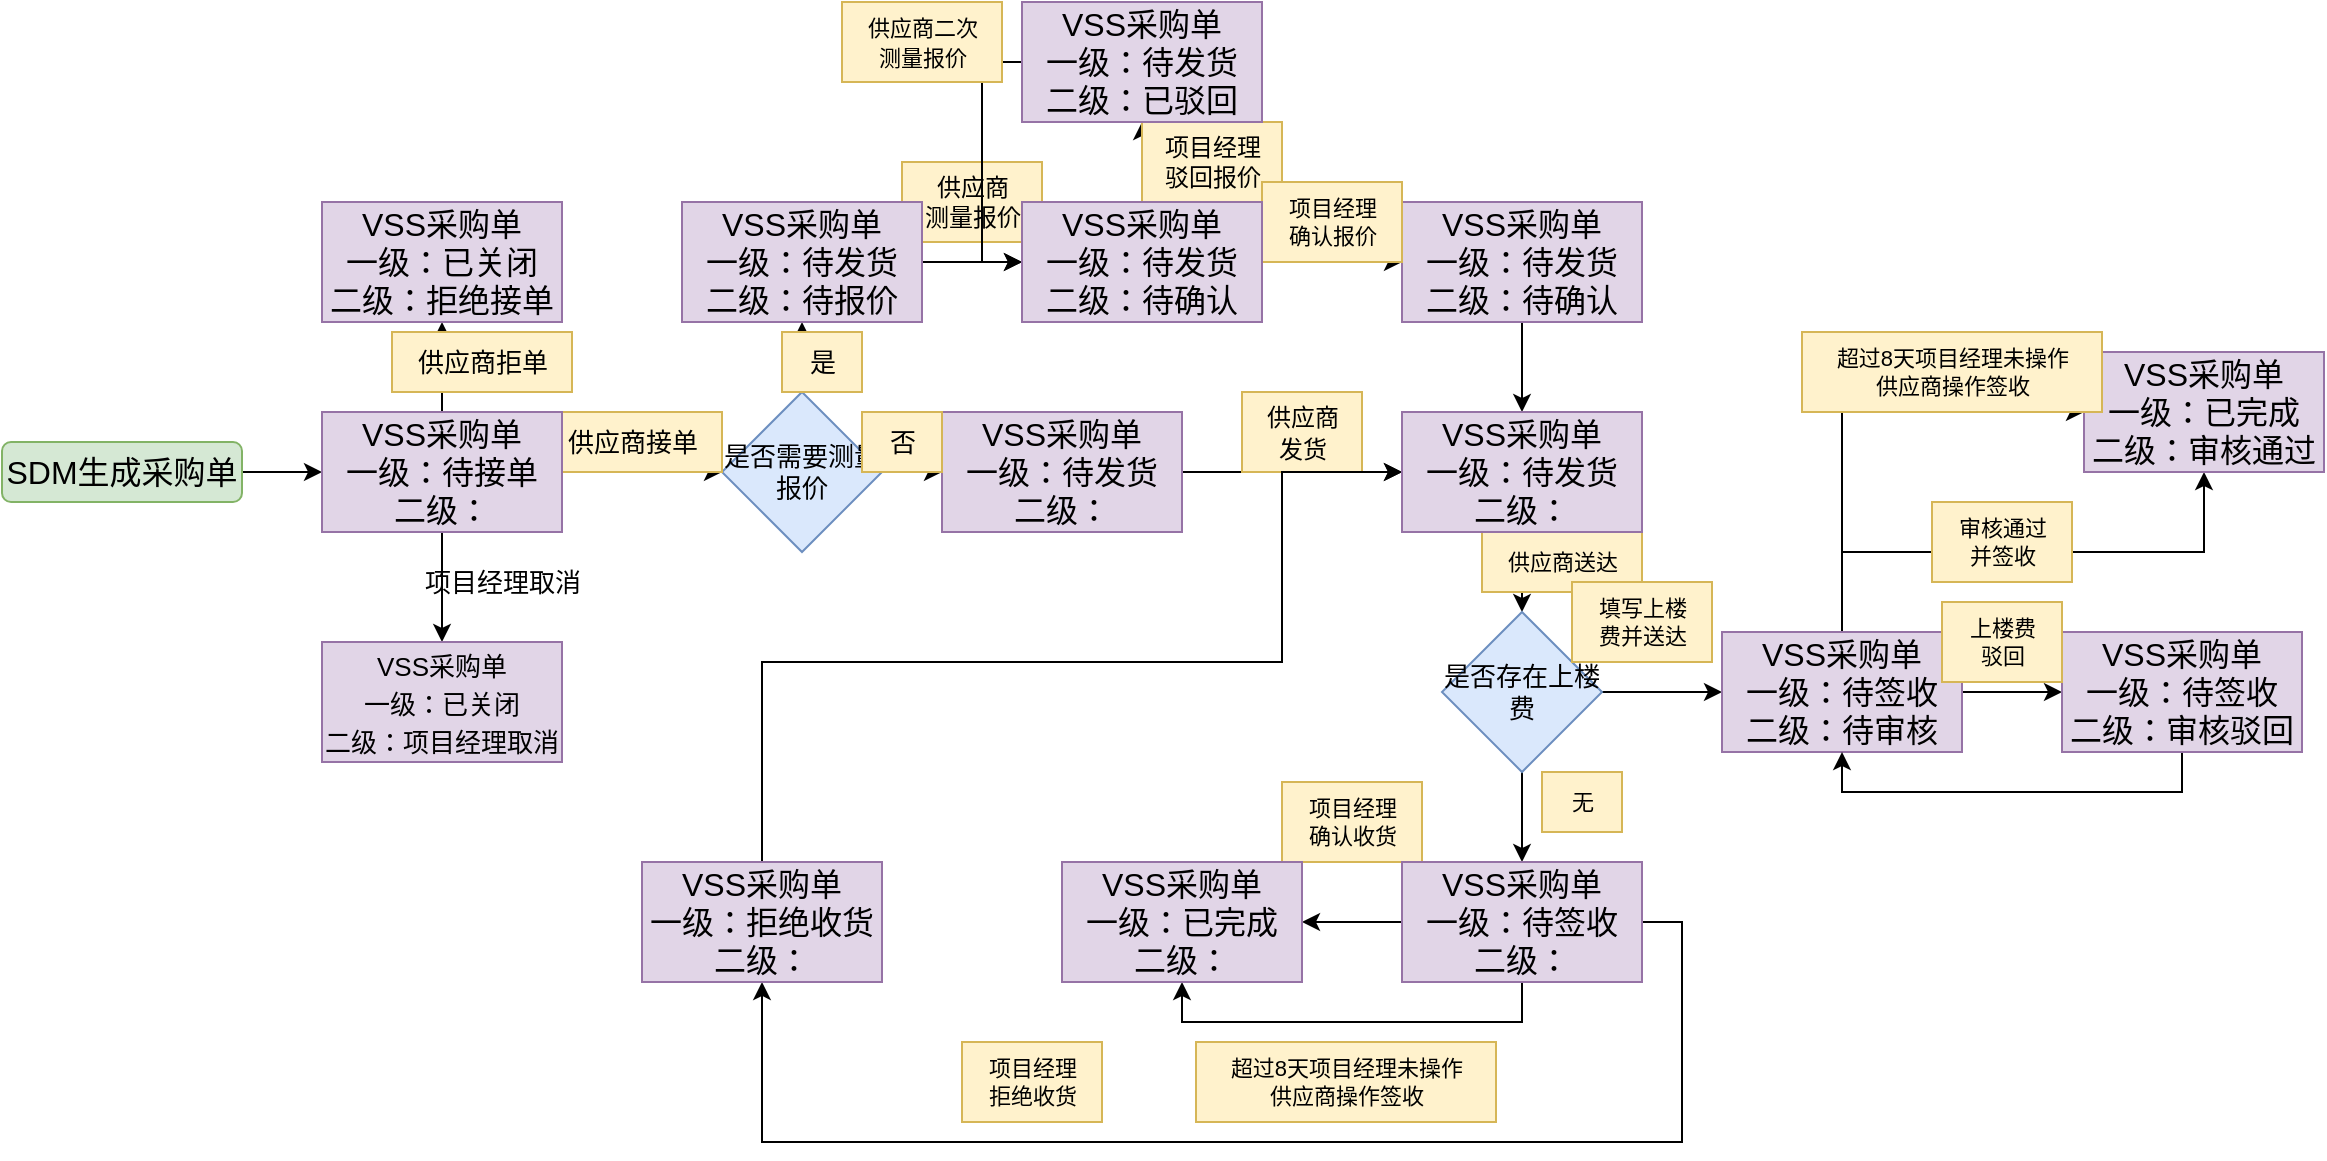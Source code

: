 <mxfile version="20.2.3" type="github">
  <diagram id="07jtRaqa5h000R3_TLub" name="第 1 页">
    <mxGraphModel dx="1421" dy="772" grid="1" gridSize="10" guides="1" tooltips="1" connect="1" arrows="1" fold="1" page="1" pageScale="1" pageWidth="827" pageHeight="1169" math="0" shadow="0">
      <root>
        <mxCell id="0" />
        <mxCell id="1" parent="0" />
        <mxCell id="7RgaMDayecWNL2mOsD79-62" style="edgeStyle=orthogonalEdgeStyle;rounded=0;orthogonalLoop=1;jettySize=auto;html=1;exitX=1;exitY=0.5;exitDx=0;exitDy=0;entryX=0;entryY=0.5;entryDx=0;entryDy=0;fontSize=11;" edge="1" parent="1" source="7RgaMDayecWNL2mOsD79-1" target="7RgaMDayecWNL2mOsD79-2">
          <mxGeometry relative="1" as="geometry" />
        </mxCell>
        <mxCell id="7RgaMDayecWNL2mOsD79-1" value="&lt;font style=&quot;font-size: 16px;&quot;&gt;SDM生成采购单&lt;/font&gt;" style="rounded=1;whiteSpace=wrap;html=1;fillColor=#d5e8d4;strokeColor=#82b366;" vertex="1" parent="1">
          <mxGeometry x="80" y="280" width="120" height="30" as="geometry" />
        </mxCell>
        <mxCell id="7RgaMDayecWNL2mOsD79-7" style="edgeStyle=orthogonalEdgeStyle;rounded=0;orthogonalLoop=1;jettySize=auto;html=1;exitX=0.5;exitY=0;exitDx=0;exitDy=0;entryX=0.5;entryY=1;entryDx=0;entryDy=0;fontSize=13;" edge="1" parent="1" source="7RgaMDayecWNL2mOsD79-2" target="7RgaMDayecWNL2mOsD79-4">
          <mxGeometry relative="1" as="geometry" />
        </mxCell>
        <mxCell id="7RgaMDayecWNL2mOsD79-9" style="edgeStyle=orthogonalEdgeStyle;rounded=0;orthogonalLoop=1;jettySize=auto;html=1;exitX=0.5;exitY=1;exitDx=0;exitDy=0;entryX=0.5;entryY=0;entryDx=0;entryDy=0;fontSize=13;" edge="1" parent="1" source="7RgaMDayecWNL2mOsD79-2" target="7RgaMDayecWNL2mOsD79-3">
          <mxGeometry relative="1" as="geometry" />
        </mxCell>
        <mxCell id="7RgaMDayecWNL2mOsD79-11" style="edgeStyle=orthogonalEdgeStyle;rounded=0;orthogonalLoop=1;jettySize=auto;html=1;exitX=1;exitY=0.5;exitDx=0;exitDy=0;entryX=0;entryY=0.5;entryDx=0;entryDy=0;fontSize=13;" edge="1" parent="1" source="7RgaMDayecWNL2mOsD79-2" target="7RgaMDayecWNL2mOsD79-5">
          <mxGeometry relative="1" as="geometry" />
        </mxCell>
        <mxCell id="7RgaMDayecWNL2mOsD79-2" value="VSS采购单&lt;br&gt;一级：待接单&lt;br&gt;二级：" style="rounded=0;whiteSpace=wrap;html=1;fontSize=16;" vertex="1" parent="1">
          <mxGeometry x="240" y="265" width="120" height="60" as="geometry" />
        </mxCell>
        <mxCell id="7RgaMDayecWNL2mOsD79-3" value="&lt;font style=&quot;font-size: 13px;&quot;&gt;VSS采购单&lt;br&gt;一级：已关闭&lt;br&gt;二级：项目经理取消&lt;/font&gt;" style="rounded=0;whiteSpace=wrap;html=1;fontSize=16;" vertex="1" parent="1">
          <mxGeometry x="240" y="380" width="120" height="60" as="geometry" />
        </mxCell>
        <mxCell id="7RgaMDayecWNL2mOsD79-4" value="VSS采购单&lt;br&gt;一级：已关闭&lt;br&gt;二级：拒绝接单" style="rounded=0;whiteSpace=wrap;html=1;fontSize=16;" vertex="1" parent="1">
          <mxGeometry x="240" y="160" width="120" height="60" as="geometry" />
        </mxCell>
        <mxCell id="7RgaMDayecWNL2mOsD79-13" style="edgeStyle=orthogonalEdgeStyle;rounded=0;orthogonalLoop=1;jettySize=auto;html=1;exitX=0.5;exitY=0;exitDx=0;exitDy=0;entryX=0.5;entryY=1;entryDx=0;entryDy=0;fontSize=13;" edge="1" parent="1" source="7RgaMDayecWNL2mOsD79-5" target="7RgaMDayecWNL2mOsD79-6">
          <mxGeometry relative="1" as="geometry" />
        </mxCell>
        <mxCell id="7RgaMDayecWNL2mOsD79-16" style="edgeStyle=orthogonalEdgeStyle;rounded=0;orthogonalLoop=1;jettySize=auto;html=1;exitX=1;exitY=0.5;exitDx=0;exitDy=0;entryX=0;entryY=0.5;entryDx=0;entryDy=0;fontSize=13;" edge="1" parent="1" source="7RgaMDayecWNL2mOsD79-5" target="7RgaMDayecWNL2mOsD79-15">
          <mxGeometry relative="1" as="geometry" />
        </mxCell>
        <mxCell id="7RgaMDayecWNL2mOsD79-5" value="是否需要测量报价" style="rhombus;whiteSpace=wrap;html=1;fontSize=13;fillColor=#dae8fc;strokeColor=#6c8ebf;" vertex="1" parent="1">
          <mxGeometry x="440" y="255" width="80" height="80" as="geometry" />
        </mxCell>
        <mxCell id="7RgaMDayecWNL2mOsD79-22" style="edgeStyle=orthogonalEdgeStyle;rounded=0;orthogonalLoop=1;jettySize=auto;html=1;exitX=1;exitY=0.5;exitDx=0;exitDy=0;entryX=0;entryY=0.5;entryDx=0;entryDy=0;fontSize=12;" edge="1" parent="1" source="7RgaMDayecWNL2mOsD79-6" target="7RgaMDayecWNL2mOsD79-21">
          <mxGeometry relative="1" as="geometry" />
        </mxCell>
        <mxCell id="7RgaMDayecWNL2mOsD79-6" value="VSS采购单&lt;br&gt;一级：待发货&lt;br&gt;二级：待报价" style="rounded=0;whiteSpace=wrap;html=1;fontSize=16;" vertex="1" parent="1">
          <mxGeometry x="420" y="160" width="120" height="60" as="geometry" />
        </mxCell>
        <mxCell id="7RgaMDayecWNL2mOsD79-8" value="供应商拒单" style="text;html=1;align=center;verticalAlign=middle;resizable=0;points=[];autosize=1;strokeColor=#d6b656;fillColor=#fff2cc;fontSize=13;" vertex="1" parent="1">
          <mxGeometry x="275" y="225" width="90" height="30" as="geometry" />
        </mxCell>
        <mxCell id="7RgaMDayecWNL2mOsD79-10" value="项目经理取消" style="text;html=1;align=center;verticalAlign=middle;resizable=0;points=[];autosize=1;strokeColor=none;fillColor=none;fontSize=13;" vertex="1" parent="1">
          <mxGeometry x="280" y="335" width="100" height="30" as="geometry" />
        </mxCell>
        <mxCell id="7RgaMDayecWNL2mOsD79-12" value="供应商接单" style="text;html=1;align=center;verticalAlign=middle;resizable=0;points=[];autosize=1;strokeColor=#d6b656;fillColor=#fff2cc;fontSize=13;" vertex="1" parent="1">
          <mxGeometry x="350" y="265" width="90" height="30" as="geometry" />
        </mxCell>
        <mxCell id="7RgaMDayecWNL2mOsD79-14" value="是" style="text;html=1;align=center;verticalAlign=middle;resizable=0;points=[];autosize=1;strokeColor=#d6b656;fillColor=#fff2cc;fontSize=13;" vertex="1" parent="1">
          <mxGeometry x="470" y="225" width="40" height="30" as="geometry" />
        </mxCell>
        <mxCell id="7RgaMDayecWNL2mOsD79-19" style="edgeStyle=orthogonalEdgeStyle;rounded=0;orthogonalLoop=1;jettySize=auto;html=1;exitX=1;exitY=0.5;exitDx=0;exitDy=0;entryX=0;entryY=0.5;entryDx=0;entryDy=0;fontSize=13;" edge="1" parent="1" source="7RgaMDayecWNL2mOsD79-15" target="7RgaMDayecWNL2mOsD79-18">
          <mxGeometry relative="1" as="geometry" />
        </mxCell>
        <mxCell id="7RgaMDayecWNL2mOsD79-15" value="VSS采购单&lt;br&gt;一级：待发货&lt;br&gt;二级：" style="rounded=0;whiteSpace=wrap;html=1;fontSize=16;fillColor=#e1d5e7;strokeColor=#9673a6;" vertex="1" parent="1">
          <mxGeometry x="550" y="265" width="120" height="60" as="geometry" />
        </mxCell>
        <mxCell id="7RgaMDayecWNL2mOsD79-17" value="否" style="text;html=1;align=center;verticalAlign=middle;resizable=0;points=[];autosize=1;strokeColor=#d6b656;fillColor=#fff2cc;fontSize=13;" vertex="1" parent="1">
          <mxGeometry x="510" y="265" width="40" height="30" as="geometry" />
        </mxCell>
        <mxCell id="7RgaMDayecWNL2mOsD79-34" style="edgeStyle=orthogonalEdgeStyle;rounded=0;orthogonalLoop=1;jettySize=auto;html=1;exitX=0.5;exitY=1;exitDx=0;exitDy=0;fontSize=11;entryX=0.5;entryY=0;entryDx=0;entryDy=0;" edge="1" parent="1" source="7RgaMDayecWNL2mOsD79-18" target="7RgaMDayecWNL2mOsD79-33">
          <mxGeometry relative="1" as="geometry">
            <mxPoint x="840" y="360" as="targetPoint" />
          </mxGeometry>
        </mxCell>
        <mxCell id="7RgaMDayecWNL2mOsD79-18" value="VSS采购单&lt;br&gt;一级：待发货&lt;br&gt;二级：" style="rounded=0;whiteSpace=wrap;html=1;fontSize=16;" vertex="1" parent="1">
          <mxGeometry x="780" y="265" width="120" height="60" as="geometry" />
        </mxCell>
        <mxCell id="7RgaMDayecWNL2mOsD79-20" value="&lt;font style=&quot;font-size: 12px;&quot;&gt;供应商&lt;br&gt;发货&lt;/font&gt;" style="text;html=1;align=center;verticalAlign=middle;resizable=0;points=[];autosize=1;strokeColor=#d6b656;fillColor=#fff2cc;fontSize=13;" vertex="1" parent="1">
          <mxGeometry x="700" y="255" width="60" height="40" as="geometry" />
        </mxCell>
        <mxCell id="7RgaMDayecWNL2mOsD79-25" style="edgeStyle=orthogonalEdgeStyle;rounded=0;orthogonalLoop=1;jettySize=auto;html=1;exitX=0.5;exitY=0;exitDx=0;exitDy=0;entryX=0.5;entryY=1;entryDx=0;entryDy=0;fontSize=12;" edge="1" parent="1" source="7RgaMDayecWNL2mOsD79-21" target="7RgaMDayecWNL2mOsD79-24">
          <mxGeometry relative="1" as="geometry" />
        </mxCell>
        <mxCell id="7RgaMDayecWNL2mOsD79-30" style="edgeStyle=orthogonalEdgeStyle;rounded=0;orthogonalLoop=1;jettySize=auto;html=1;exitX=1;exitY=0.5;exitDx=0;exitDy=0;entryX=0;entryY=0.5;entryDx=0;entryDy=0;fontSize=11;" edge="1" parent="1" source="7RgaMDayecWNL2mOsD79-21" target="7RgaMDayecWNL2mOsD79-29">
          <mxGeometry relative="1" as="geometry" />
        </mxCell>
        <mxCell id="7RgaMDayecWNL2mOsD79-21" value="VSS采购单&lt;br&gt;一级：待发货&lt;br&gt;二级：待确认" style="rounded=0;whiteSpace=wrap;html=1;fontSize=16;" vertex="1" parent="1">
          <mxGeometry x="590" y="160" width="120" height="60" as="geometry" />
        </mxCell>
        <mxCell id="7RgaMDayecWNL2mOsD79-23" value="供应商&lt;br&gt;测量报价" style="text;html=1;align=center;verticalAlign=middle;resizable=0;points=[];autosize=1;strokeColor=#d6b656;fillColor=#fff2cc;fontSize=12;" vertex="1" parent="1">
          <mxGeometry x="530" y="140" width="70" height="40" as="geometry" />
        </mxCell>
        <mxCell id="7RgaMDayecWNL2mOsD79-27" style="edgeStyle=orthogonalEdgeStyle;rounded=0;orthogonalLoop=1;jettySize=auto;html=1;exitX=0;exitY=0.5;exitDx=0;exitDy=0;fontSize=12;entryX=0;entryY=0.5;entryDx=0;entryDy=0;" edge="1" parent="1" source="7RgaMDayecWNL2mOsD79-24" target="7RgaMDayecWNL2mOsD79-21">
          <mxGeometry relative="1" as="geometry" />
        </mxCell>
        <mxCell id="7RgaMDayecWNL2mOsD79-24" value="VSS采购单&lt;br&gt;一级：待发货&lt;br&gt;二级：已驳回" style="rounded=0;whiteSpace=wrap;html=1;fontSize=16;" vertex="1" parent="1">
          <mxGeometry x="590" y="60" width="120" height="60" as="geometry" />
        </mxCell>
        <mxCell id="7RgaMDayecWNL2mOsD79-26" value="项目经理&lt;br&gt;驳回报价" style="text;html=1;align=center;verticalAlign=middle;resizable=0;points=[];autosize=1;strokeColor=#d6b656;fillColor=#fff2cc;fontSize=12;" vertex="1" parent="1">
          <mxGeometry x="650" y="120" width="70" height="40" as="geometry" />
        </mxCell>
        <mxCell id="7RgaMDayecWNL2mOsD79-28" value="&lt;font style=&quot;font-size: 11px;&quot;&gt;供应商二次&lt;br style=&quot;font-size: 11px;&quot;&gt;测量报价&lt;/font&gt;" style="text;html=1;align=center;verticalAlign=middle;resizable=0;points=[];autosize=1;strokeColor=#d6b656;fillColor=#fff2cc;fontSize=12;" vertex="1" parent="1">
          <mxGeometry x="500" y="60" width="80" height="40" as="geometry" />
        </mxCell>
        <mxCell id="7RgaMDayecWNL2mOsD79-32" style="edgeStyle=orthogonalEdgeStyle;rounded=0;orthogonalLoop=1;jettySize=auto;html=1;exitX=0.5;exitY=1;exitDx=0;exitDy=0;entryX=0.5;entryY=0;entryDx=0;entryDy=0;fontSize=11;" edge="1" parent="1" source="7RgaMDayecWNL2mOsD79-29" target="7RgaMDayecWNL2mOsD79-18">
          <mxGeometry relative="1" as="geometry" />
        </mxCell>
        <mxCell id="7RgaMDayecWNL2mOsD79-29" value="VSS采购单&lt;br&gt;一级：待发货&lt;br&gt;二级：待确认" style="rounded=0;whiteSpace=wrap;html=1;fontSize=16;fillColor=#e1d5e7;strokeColor=#9673a6;" vertex="1" parent="1">
          <mxGeometry x="780" y="160" width="120" height="60" as="geometry" />
        </mxCell>
        <mxCell id="7RgaMDayecWNL2mOsD79-31" value="项目经理&lt;br&gt;确认报价" style="text;html=1;align=center;verticalAlign=middle;resizable=0;points=[];autosize=1;strokeColor=#d6b656;fillColor=#fff2cc;fontSize=11;" vertex="1" parent="1">
          <mxGeometry x="710" y="150" width="70" height="40" as="geometry" />
        </mxCell>
        <mxCell id="7RgaMDayecWNL2mOsD79-37" style="edgeStyle=orthogonalEdgeStyle;rounded=0;orthogonalLoop=1;jettySize=auto;html=1;exitX=1;exitY=0.5;exitDx=0;exitDy=0;entryX=0;entryY=0.5;entryDx=0;entryDy=0;fontSize=11;" edge="1" parent="1" source="7RgaMDayecWNL2mOsD79-33" target="7RgaMDayecWNL2mOsD79-36">
          <mxGeometry relative="1" as="geometry" />
        </mxCell>
        <mxCell id="7RgaMDayecWNL2mOsD79-50" style="edgeStyle=orthogonalEdgeStyle;rounded=0;orthogonalLoop=1;jettySize=auto;html=1;exitX=0.5;exitY=1;exitDx=0;exitDy=0;fontSize=11;" edge="1" parent="1" source="7RgaMDayecWNL2mOsD79-33" target="7RgaMDayecWNL2mOsD79-49">
          <mxGeometry relative="1" as="geometry" />
        </mxCell>
        <mxCell id="7RgaMDayecWNL2mOsD79-33" value="是否存在上楼费" style="rhombus;whiteSpace=wrap;html=1;fontSize=13;fillColor=#dae8fc;strokeColor=#6c8ebf;" vertex="1" parent="1">
          <mxGeometry x="800" y="365" width="80" height="80" as="geometry" />
        </mxCell>
        <mxCell id="7RgaMDayecWNL2mOsD79-35" value="供应商送达" style="text;html=1;align=center;verticalAlign=middle;resizable=0;points=[];autosize=1;strokeColor=#d6b656;fillColor=#fff2cc;fontSize=11;" vertex="1" parent="1">
          <mxGeometry x="820" y="325" width="80" height="30" as="geometry" />
        </mxCell>
        <mxCell id="7RgaMDayecWNL2mOsD79-40" style="edgeStyle=orthogonalEdgeStyle;rounded=0;orthogonalLoop=1;jettySize=auto;html=1;entryX=0;entryY=0.5;entryDx=0;entryDy=0;fontSize=11;" edge="1" parent="1" source="7RgaMDayecWNL2mOsD79-36" target="7RgaMDayecWNL2mOsD79-39">
          <mxGeometry relative="1" as="geometry" />
        </mxCell>
        <mxCell id="7RgaMDayecWNL2mOsD79-45" style="edgeStyle=orthogonalEdgeStyle;rounded=0;orthogonalLoop=1;jettySize=auto;html=1;exitX=0.5;exitY=0;exitDx=0;exitDy=0;entryX=0.5;entryY=1;entryDx=0;entryDy=0;fontSize=11;" edge="1" parent="1" source="7RgaMDayecWNL2mOsD79-36" target="7RgaMDayecWNL2mOsD79-44">
          <mxGeometry relative="1" as="geometry" />
        </mxCell>
        <mxCell id="7RgaMDayecWNL2mOsD79-47" style="edgeStyle=orthogonalEdgeStyle;rounded=0;orthogonalLoop=1;jettySize=auto;html=1;exitX=0.5;exitY=0;exitDx=0;exitDy=0;entryX=0;entryY=0.5;entryDx=0;entryDy=0;fontSize=11;" edge="1" parent="1" source="7RgaMDayecWNL2mOsD79-36" target="7RgaMDayecWNL2mOsD79-44">
          <mxGeometry relative="1" as="geometry" />
        </mxCell>
        <mxCell id="7RgaMDayecWNL2mOsD79-36" value="VSS采购单&lt;br&gt;一级：待签收&lt;br&gt;二级：待审核" style="rounded=0;whiteSpace=wrap;html=1;fontSize=16;fillColor=#e1d5e7;strokeColor=#9673a6;" vertex="1" parent="1">
          <mxGeometry x="940" y="375" width="120" height="60" as="geometry" />
        </mxCell>
        <mxCell id="7RgaMDayecWNL2mOsD79-38" value="填写上楼&lt;br&gt;费并送达" style="text;html=1;align=center;verticalAlign=middle;resizable=0;points=[];autosize=1;strokeColor=#d6b656;fillColor=#fff2cc;fontSize=11;" vertex="1" parent="1">
          <mxGeometry x="865" y="350" width="70" height="40" as="geometry" />
        </mxCell>
        <mxCell id="7RgaMDayecWNL2mOsD79-43" style="edgeStyle=orthogonalEdgeStyle;rounded=0;orthogonalLoop=1;jettySize=auto;html=1;exitX=0.5;exitY=1;exitDx=0;exitDy=0;entryX=0.5;entryY=1;entryDx=0;entryDy=0;fontSize=11;" edge="1" parent="1" source="7RgaMDayecWNL2mOsD79-39" target="7RgaMDayecWNL2mOsD79-36">
          <mxGeometry relative="1" as="geometry" />
        </mxCell>
        <mxCell id="7RgaMDayecWNL2mOsD79-39" value="VSS采购单&lt;br&gt;一级：待签收&lt;br&gt;二级：审核驳回" style="rounded=0;whiteSpace=wrap;html=1;fontSize=16;fillColor=#e1d5e7;strokeColor=#9673a6;" vertex="1" parent="1">
          <mxGeometry x="1110" y="375" width="120" height="60" as="geometry" />
        </mxCell>
        <mxCell id="7RgaMDayecWNL2mOsD79-41" value="上楼费&lt;br&gt;驳回" style="text;html=1;align=center;verticalAlign=middle;resizable=0;points=[];autosize=1;strokeColor=#d6b656;fillColor=#fff2cc;fontSize=11;" vertex="1" parent="1">
          <mxGeometry x="1050" y="360" width="60" height="40" as="geometry" />
        </mxCell>
        <mxCell id="7RgaMDayecWNL2mOsD79-44" value="VSS采购单&lt;br&gt;一级：已完成&lt;br&gt;二级：审核通过" style="rounded=0;whiteSpace=wrap;html=1;fontSize=16;fillColor=#e1d5e7;strokeColor=#9673a6;" vertex="1" parent="1">
          <mxGeometry x="1121" y="235" width="120" height="60" as="geometry" />
        </mxCell>
        <mxCell id="7RgaMDayecWNL2mOsD79-46" value="审核通过&lt;br&gt;并签收" style="text;html=1;align=center;verticalAlign=middle;resizable=0;points=[];autosize=1;strokeColor=#d6b656;fillColor=#fff2cc;fontSize=11;" vertex="1" parent="1">
          <mxGeometry x="1045" y="310" width="70" height="40" as="geometry" />
        </mxCell>
        <mxCell id="7RgaMDayecWNL2mOsD79-48" value="超过8天项目经理未操作&lt;br&gt;供应商操作签收" style="text;html=1;align=center;verticalAlign=middle;resizable=0;points=[];autosize=1;strokeColor=#d6b656;fillColor=#fff2cc;fontSize=11;" vertex="1" parent="1">
          <mxGeometry x="980" y="225" width="150" height="40" as="geometry" />
        </mxCell>
        <mxCell id="7RgaMDayecWNL2mOsD79-53" style="edgeStyle=orthogonalEdgeStyle;rounded=0;orthogonalLoop=1;jettySize=auto;html=1;exitX=0;exitY=0.5;exitDx=0;exitDy=0;fontSize=11;" edge="1" parent="1" source="7RgaMDayecWNL2mOsD79-49" target="7RgaMDayecWNL2mOsD79-52">
          <mxGeometry relative="1" as="geometry" />
        </mxCell>
        <mxCell id="7RgaMDayecWNL2mOsD79-55" style="edgeStyle=orthogonalEdgeStyle;rounded=0;orthogonalLoop=1;jettySize=auto;html=1;exitX=0.5;exitY=1;exitDx=0;exitDy=0;entryX=0.5;entryY=1;entryDx=0;entryDy=0;fontSize=11;" edge="1" parent="1" source="7RgaMDayecWNL2mOsD79-49" target="7RgaMDayecWNL2mOsD79-52">
          <mxGeometry relative="1" as="geometry" />
        </mxCell>
        <mxCell id="7RgaMDayecWNL2mOsD79-60" style="edgeStyle=orthogonalEdgeStyle;rounded=0;orthogonalLoop=1;jettySize=auto;html=1;exitX=1;exitY=0.5;exitDx=0;exitDy=0;entryX=0.5;entryY=1;entryDx=0;entryDy=0;fontSize=11;" edge="1" parent="1" source="7RgaMDayecWNL2mOsD79-49" target="7RgaMDayecWNL2mOsD79-57">
          <mxGeometry relative="1" as="geometry">
            <Array as="points">
              <mxPoint x="920" y="520" />
              <mxPoint x="920" y="630" />
              <mxPoint x="460" y="630" />
            </Array>
          </mxGeometry>
        </mxCell>
        <mxCell id="7RgaMDayecWNL2mOsD79-49" value="VSS采购单&lt;br&gt;一级：待签收&lt;br&gt;二级：" style="rounded=0;whiteSpace=wrap;html=1;fontSize=16;" vertex="1" parent="1">
          <mxGeometry x="780" y="490" width="120" height="60" as="geometry" />
        </mxCell>
        <mxCell id="7RgaMDayecWNL2mOsD79-51" value="无" style="text;html=1;align=center;verticalAlign=middle;resizable=0;points=[];autosize=1;strokeColor=#d6b656;fillColor=#fff2cc;fontSize=11;" vertex="1" parent="1">
          <mxGeometry x="850" y="445" width="40" height="30" as="geometry" />
        </mxCell>
        <mxCell id="7RgaMDayecWNL2mOsD79-52" value="VSS采购单&lt;br&gt;一级：已完成&lt;br&gt;二级：" style="rounded=0;whiteSpace=wrap;html=1;fontSize=16;" vertex="1" parent="1">
          <mxGeometry x="610" y="490" width="120" height="60" as="geometry" />
        </mxCell>
        <mxCell id="7RgaMDayecWNL2mOsD79-54" value="项目经理&lt;br&gt;确认收货" style="text;html=1;align=center;verticalAlign=middle;resizable=0;points=[];autosize=1;strokeColor=#d6b656;fillColor=#fff2cc;fontSize=11;" vertex="1" parent="1">
          <mxGeometry x="720" y="450" width="70" height="40" as="geometry" />
        </mxCell>
        <mxCell id="7RgaMDayecWNL2mOsD79-56" value="超过8天项目经理未操作&lt;br&gt;供应商操作签收" style="text;html=1;align=center;verticalAlign=middle;resizable=0;points=[];autosize=1;strokeColor=#d6b656;fillColor=#fff2cc;fontSize=11;" vertex="1" parent="1">
          <mxGeometry x="677" y="580" width="150" height="40" as="geometry" />
        </mxCell>
        <mxCell id="7RgaMDayecWNL2mOsD79-61" style="edgeStyle=orthogonalEdgeStyle;rounded=0;orthogonalLoop=1;jettySize=auto;html=1;exitX=0.5;exitY=0;exitDx=0;exitDy=0;entryX=0;entryY=0.5;entryDx=0;entryDy=0;fontSize=11;" edge="1" parent="1" source="7RgaMDayecWNL2mOsD79-57" target="7RgaMDayecWNL2mOsD79-18">
          <mxGeometry relative="1" as="geometry">
            <Array as="points">
              <mxPoint x="460" y="390" />
              <mxPoint x="720" y="390" />
              <mxPoint x="720" y="295" />
            </Array>
          </mxGeometry>
        </mxCell>
        <mxCell id="7RgaMDayecWNL2mOsD79-57" value="VSS采购单&lt;br&gt;一级：拒绝收货&lt;br&gt;二级：" style="rounded=0;whiteSpace=wrap;html=1;fontSize=16;" vertex="1" parent="1">
          <mxGeometry x="400" y="490" width="120" height="60" as="geometry" />
        </mxCell>
        <mxCell id="7RgaMDayecWNL2mOsD79-59" value="项目经理&lt;br&gt;拒绝收货" style="text;html=1;align=center;verticalAlign=middle;resizable=0;points=[];autosize=1;strokeColor=#d6b656;fillColor=#fff2cc;fontSize=11;" vertex="1" parent="1">
          <mxGeometry x="560" y="580" width="70" height="40" as="geometry" />
        </mxCell>
        <mxCell id="7RgaMDayecWNL2mOsD79-63" value="VSS采购单&lt;br&gt;一级：已关闭&lt;br&gt;二级：拒绝接单" style="rounded=0;whiteSpace=wrap;html=1;fontSize=16;" vertex="1" parent="1">
          <mxGeometry x="240" y="160" width="120" height="60" as="geometry" />
        </mxCell>
        <mxCell id="7RgaMDayecWNL2mOsD79-64" value="VSS采购单&lt;br&gt;一级：已关闭&lt;br&gt;二级：拒绝接单" style="rounded=0;whiteSpace=wrap;html=1;fontSize=16;" vertex="1" parent="1">
          <mxGeometry x="240" y="160" width="120" height="60" as="geometry" />
        </mxCell>
        <mxCell id="7RgaMDayecWNL2mOsD79-65" value="VSS采购单&lt;br&gt;一级：待接单&lt;br&gt;二级：" style="rounded=0;whiteSpace=wrap;html=1;fontSize=16;" vertex="1" parent="1">
          <mxGeometry x="240" y="265" width="120" height="60" as="geometry" />
        </mxCell>
        <mxCell id="7RgaMDayecWNL2mOsD79-66" value="&lt;font style=&quot;font-size: 13px;&quot;&gt;VSS采购单&lt;br&gt;一级：已关闭&lt;br&gt;二级：项目经理取消&lt;/font&gt;" style="rounded=0;whiteSpace=wrap;html=1;fontSize=16;" vertex="1" parent="1">
          <mxGeometry x="240" y="380" width="120" height="60" as="geometry" />
        </mxCell>
        <mxCell id="7RgaMDayecWNL2mOsD79-67" value="VSS采购单&lt;br&gt;一级：待发货&lt;br&gt;二级：待报价" style="rounded=0;whiteSpace=wrap;html=1;fontSize=16;" vertex="1" parent="1">
          <mxGeometry x="420" y="160" width="120" height="60" as="geometry" />
        </mxCell>
        <mxCell id="7RgaMDayecWNL2mOsD79-68" value="VSS采购单&lt;br&gt;一级：待发货&lt;br&gt;二级：待确认" style="rounded=0;whiteSpace=wrap;html=1;fontSize=16;" vertex="1" parent="1">
          <mxGeometry x="590" y="160" width="120" height="60" as="geometry" />
        </mxCell>
        <mxCell id="7RgaMDayecWNL2mOsD79-69" value="VSS采购单&lt;br&gt;一级：待发货&lt;br&gt;二级：已驳回" style="rounded=0;whiteSpace=wrap;html=1;fontSize=16;" vertex="1" parent="1">
          <mxGeometry x="590" y="60" width="120" height="60" as="geometry" />
        </mxCell>
        <mxCell id="7RgaMDayecWNL2mOsD79-70" value="VSS采购单&lt;br&gt;一级：已关闭&lt;br&gt;二级：拒绝接单" style="rounded=0;whiteSpace=wrap;html=1;fontSize=16;" vertex="1" parent="1">
          <mxGeometry x="240" y="160" width="120" height="60" as="geometry" />
        </mxCell>
        <mxCell id="7RgaMDayecWNL2mOsD79-71" value="VSS采购单&lt;br&gt;一级：待接单&lt;br&gt;二级：" style="rounded=0;whiteSpace=wrap;html=1;fontSize=16;" vertex="1" parent="1">
          <mxGeometry x="240" y="265" width="120" height="60" as="geometry" />
        </mxCell>
        <mxCell id="7RgaMDayecWNL2mOsD79-72" value="&lt;font style=&quot;font-size: 13px;&quot;&gt;VSS采购单&lt;br&gt;一级：已关闭&lt;br&gt;二级：项目经理取消&lt;/font&gt;" style="rounded=0;whiteSpace=wrap;html=1;fontSize=16;" vertex="1" parent="1">
          <mxGeometry x="240" y="380" width="120" height="60" as="geometry" />
        </mxCell>
        <mxCell id="7RgaMDayecWNL2mOsD79-73" value="VSS采购单&lt;br&gt;一级：待发货&lt;br&gt;二级：待报价" style="rounded=0;whiteSpace=wrap;html=1;fontSize=16;" vertex="1" parent="1">
          <mxGeometry x="420" y="160" width="120" height="60" as="geometry" />
        </mxCell>
        <mxCell id="7RgaMDayecWNL2mOsD79-74" value="VSS采购单&lt;br&gt;一级：待发货&lt;br&gt;二级：待确认" style="rounded=0;whiteSpace=wrap;html=1;fontSize=16;" vertex="1" parent="1">
          <mxGeometry x="590" y="160" width="120" height="60" as="geometry" />
        </mxCell>
        <mxCell id="7RgaMDayecWNL2mOsD79-75" value="VSS采购单&lt;br&gt;一级：待发货&lt;br&gt;二级：已驳回" style="rounded=0;whiteSpace=wrap;html=1;fontSize=16;" vertex="1" parent="1">
          <mxGeometry x="590" y="60" width="120" height="60" as="geometry" />
        </mxCell>
        <mxCell id="7RgaMDayecWNL2mOsD79-76" value="VSS采购单&lt;br&gt;一级：待发货&lt;br&gt;二级：" style="rounded=0;whiteSpace=wrap;html=1;fontSize=16;" vertex="1" parent="1">
          <mxGeometry x="780" y="265" width="120" height="60" as="geometry" />
        </mxCell>
        <mxCell id="7RgaMDayecWNL2mOsD79-77" value="VSS采购单&lt;br&gt;一级：已关闭&lt;br&gt;二级：拒绝接单" style="rounded=0;whiteSpace=wrap;html=1;fontSize=16;fillColor=#e1d5e7;strokeColor=#9673a6;" vertex="1" parent="1">
          <mxGeometry x="240" y="160" width="120" height="60" as="geometry" />
        </mxCell>
        <mxCell id="7RgaMDayecWNL2mOsD79-78" value="VSS采购单&lt;br&gt;一级：待接单&lt;br&gt;二级：" style="rounded=0;whiteSpace=wrap;html=1;fontSize=16;fillColor=#e1d5e7;strokeColor=#9673a6;" vertex="1" parent="1">
          <mxGeometry x="240" y="265" width="120" height="60" as="geometry" />
        </mxCell>
        <mxCell id="7RgaMDayecWNL2mOsD79-79" value="&lt;font style=&quot;font-size: 13px;&quot;&gt;VSS采购单&lt;br&gt;一级：已关闭&lt;br&gt;二级：项目经理取消&lt;/font&gt;" style="rounded=0;whiteSpace=wrap;html=1;fontSize=16;fillColor=#e1d5e7;strokeColor=#9673a6;" vertex="1" parent="1">
          <mxGeometry x="240" y="380" width="120" height="60" as="geometry" />
        </mxCell>
        <mxCell id="7RgaMDayecWNL2mOsD79-80" value="VSS采购单&lt;br&gt;一级：待发货&lt;br&gt;二级：待报价" style="rounded=0;whiteSpace=wrap;html=1;fontSize=16;fillColor=#e1d5e7;strokeColor=#9673a6;" vertex="1" parent="1">
          <mxGeometry x="420" y="160" width="120" height="60" as="geometry" />
        </mxCell>
        <mxCell id="7RgaMDayecWNL2mOsD79-81" value="VSS采购单&lt;br&gt;一级：待发货&lt;br&gt;二级：待确认" style="rounded=0;whiteSpace=wrap;html=1;fontSize=16;fillColor=#e1d5e7;strokeColor=#9673a6;" vertex="1" parent="1">
          <mxGeometry x="590" y="160" width="120" height="60" as="geometry" />
        </mxCell>
        <mxCell id="7RgaMDayecWNL2mOsD79-82" value="VSS采购单&lt;br&gt;一级：待发货&lt;br&gt;二级：已驳回" style="rounded=0;whiteSpace=wrap;html=1;fontSize=16;fillColor=#e1d5e7;strokeColor=#9673a6;" vertex="1" parent="1">
          <mxGeometry x="590" y="60" width="120" height="60" as="geometry" />
        </mxCell>
        <mxCell id="7RgaMDayecWNL2mOsD79-83" value="VSS采购单&lt;br&gt;一级：待发货&lt;br&gt;二级：" style="rounded=0;whiteSpace=wrap;html=1;fontSize=16;fillColor=#e1d5e7;strokeColor=#9673a6;" vertex="1" parent="1">
          <mxGeometry x="780" y="265" width="120" height="60" as="geometry" />
        </mxCell>
        <mxCell id="7RgaMDayecWNL2mOsD79-84" value="VSS采购单&lt;br&gt;一级：拒绝收货&lt;br&gt;二级：" style="rounded=0;whiteSpace=wrap;html=1;fontSize=16;fillColor=#e1d5e7;strokeColor=#9673a6;" vertex="1" parent="1">
          <mxGeometry x="400" y="490" width="120" height="60" as="geometry" />
        </mxCell>
        <mxCell id="7RgaMDayecWNL2mOsD79-85" value="VSS采购单&lt;br&gt;一级：已完成&lt;br&gt;二级：" style="rounded=0;whiteSpace=wrap;html=1;fontSize=16;fillColor=#e1d5e7;strokeColor=#9673a6;" vertex="1" parent="1">
          <mxGeometry x="610" y="490" width="120" height="60" as="geometry" />
        </mxCell>
        <mxCell id="7RgaMDayecWNL2mOsD79-86" value="VSS采购单&lt;br&gt;一级：待签收&lt;br&gt;二级：" style="rounded=0;whiteSpace=wrap;html=1;fontSize=16;fillColor=#e1d5e7;strokeColor=#9673a6;" vertex="1" parent="1">
          <mxGeometry x="780" y="490" width="120" height="60" as="geometry" />
        </mxCell>
      </root>
    </mxGraphModel>
  </diagram>
</mxfile>
